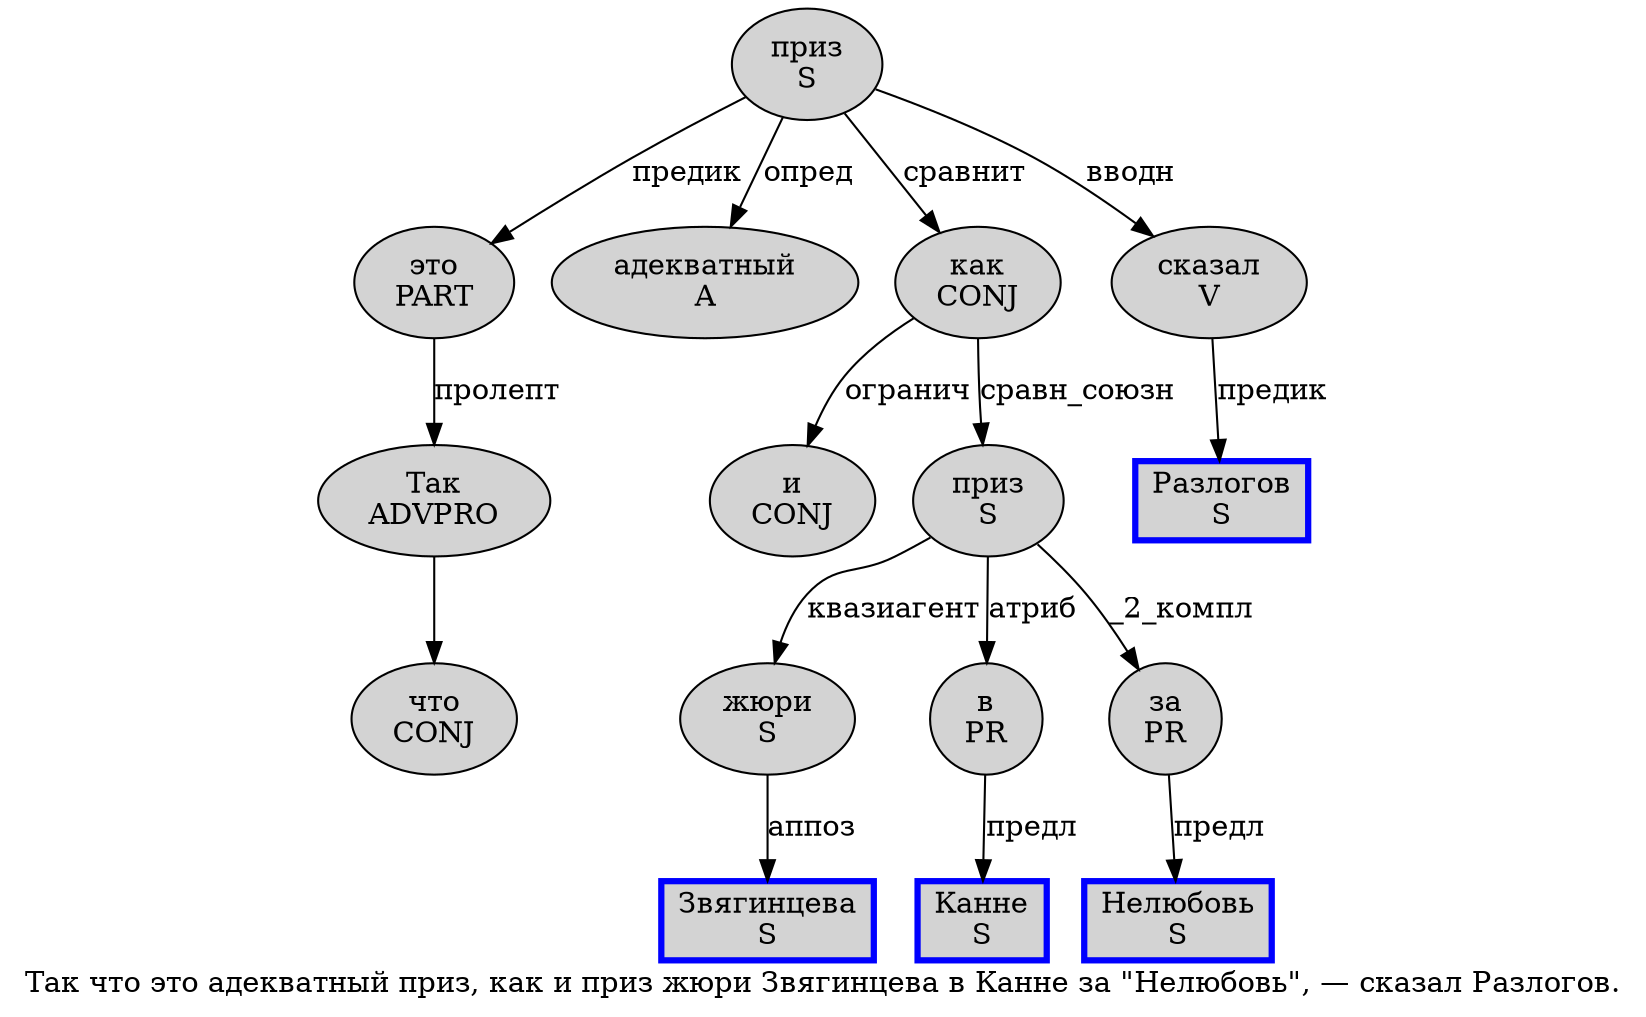 digraph SENTENCE_521 {
	graph [label="Так что это адекватный приз, как и приз жюри Звягинцева в Канне за \"Нелюбовь\", — сказал Разлогов."]
	node [style=filled]
		0 [label="Так
ADVPRO" color="" fillcolor=lightgray penwidth=1 shape=ellipse]
		1 [label="что
CONJ" color="" fillcolor=lightgray penwidth=1 shape=ellipse]
		2 [label="это
PART" color="" fillcolor=lightgray penwidth=1 shape=ellipse]
		3 [label="адекватный
A" color="" fillcolor=lightgray penwidth=1 shape=ellipse]
		4 [label="приз
S" color="" fillcolor=lightgray penwidth=1 shape=ellipse]
		6 [label="как
CONJ" color="" fillcolor=lightgray penwidth=1 shape=ellipse]
		7 [label="и
CONJ" color="" fillcolor=lightgray penwidth=1 shape=ellipse]
		8 [label="приз
S" color="" fillcolor=lightgray penwidth=1 shape=ellipse]
		9 [label="жюри
S" color="" fillcolor=lightgray penwidth=1 shape=ellipse]
		10 [label="Звягинцева
S" color=blue fillcolor=lightgray penwidth=3 shape=box]
		11 [label="в
PR" color="" fillcolor=lightgray penwidth=1 shape=ellipse]
		12 [label="Канне
S" color=blue fillcolor=lightgray penwidth=3 shape=box]
		13 [label="за
PR" color="" fillcolor=lightgray penwidth=1 shape=ellipse]
		15 [label="Нелюбовь
S" color=blue fillcolor=lightgray penwidth=3 shape=box]
		19 [label="сказал
V" color="" fillcolor=lightgray penwidth=1 shape=ellipse]
		20 [label="Разлогов
S" color=blue fillcolor=lightgray penwidth=3 shape=box]
			9 -> 10 [label="аппоз"]
			0 -> 1
			13 -> 15 [label="предл"]
			2 -> 0 [label="пролепт"]
			19 -> 20 [label="предик"]
			8 -> 9 [label="квазиагент"]
			8 -> 11 [label="атриб"]
			8 -> 13 [label="_2_компл"]
			11 -> 12 [label="предл"]
			6 -> 7 [label="огранич"]
			6 -> 8 [label="сравн_союзн"]
			4 -> 2 [label="предик"]
			4 -> 3 [label="опред"]
			4 -> 6 [label="сравнит"]
			4 -> 19 [label="вводн"]
}